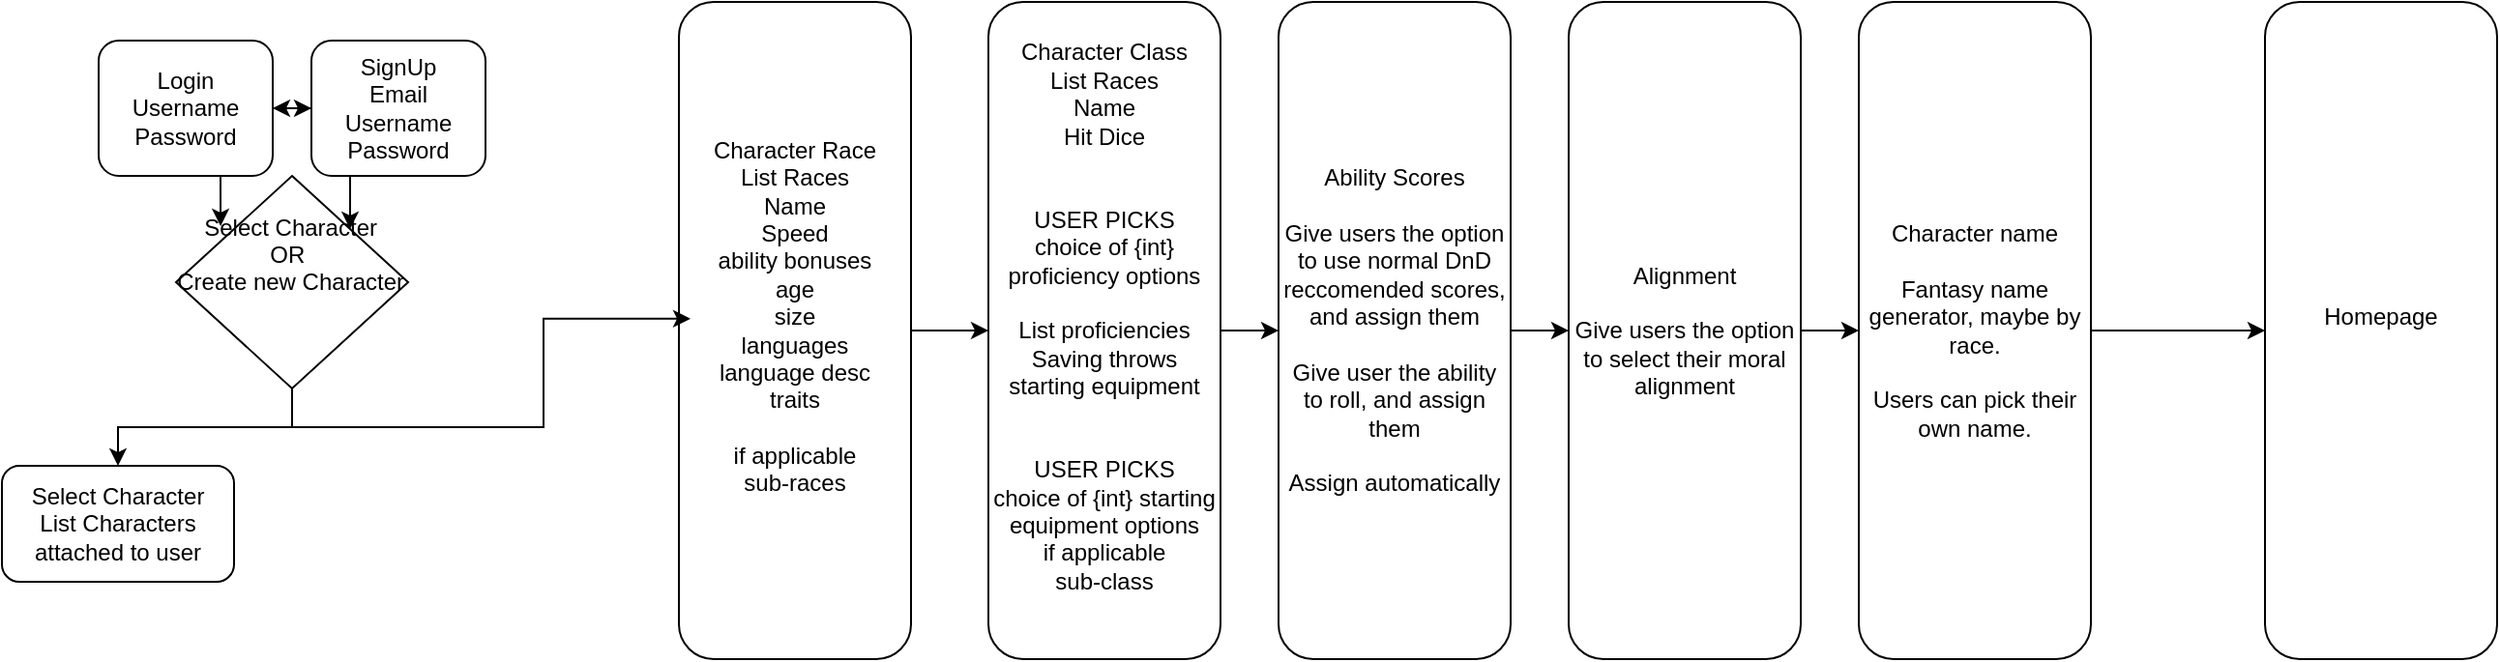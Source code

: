 <mxfile version="22.0.4" type="github">
  <diagram name="Page-1" id="2YBvvXClWsGukQMizWep">
    <mxGraphModel dx="2359" dy="751" grid="1" gridSize="10" guides="1" tooltips="1" connect="1" arrows="1" fold="1" page="1" pageScale="1" pageWidth="850" pageHeight="1100" math="0" shadow="0">
      <root>
        <mxCell id="0" />
        <mxCell id="1" parent="0" />
        <mxCell id="02a1hrufcKxzjUFTl4vt-19" style="edgeStyle=orthogonalEdgeStyle;rounded=0;orthogonalLoop=1;jettySize=auto;html=1;exitX=1;exitY=0.5;exitDx=0;exitDy=0;entryX=0;entryY=0.5;entryDx=0;entryDy=0;" parent="1" source="02a1hrufcKxzjUFTl4vt-3" target="02a1hrufcKxzjUFTl4vt-4" edge="1">
          <mxGeometry relative="1" as="geometry" />
        </mxCell>
        <mxCell id="02a1hrufcKxzjUFTl4vt-3" value="&lt;div&gt;Login&lt;/div&gt;&lt;div&gt;Username&lt;/div&gt;&lt;div&gt;Password&lt;br&gt;&lt;/div&gt;" style="rounded=1;whiteSpace=wrap;html=1;" parent="1" vertex="1">
          <mxGeometry x="-720" y="40" width="90" height="70" as="geometry" />
        </mxCell>
        <mxCell id="02a1hrufcKxzjUFTl4vt-20" style="edgeStyle=orthogonalEdgeStyle;rounded=0;orthogonalLoop=1;jettySize=auto;html=1;exitX=0;exitY=0.5;exitDx=0;exitDy=0;" parent="1" source="02a1hrufcKxzjUFTl4vt-4" edge="1">
          <mxGeometry relative="1" as="geometry">
            <mxPoint x="-630" y="75" as="targetPoint" />
          </mxGeometry>
        </mxCell>
        <mxCell id="02a1hrufcKxzjUFTl4vt-24" style="edgeStyle=orthogonalEdgeStyle;rounded=0;orthogonalLoop=1;jettySize=auto;html=1;exitX=0.5;exitY=1;exitDx=0;exitDy=0;entryX=1;entryY=0;entryDx=0;entryDy=0;" parent="1" source="02a1hrufcKxzjUFTl4vt-4" target="02a1hrufcKxzjUFTl4vt-9" edge="1">
          <mxGeometry relative="1" as="geometry" />
        </mxCell>
        <mxCell id="02a1hrufcKxzjUFTl4vt-4" value="&lt;div&gt;SignUp&lt;/div&gt;&lt;div&gt;Email&lt;br&gt;&lt;/div&gt;&lt;div&gt;Username&lt;/div&gt;&lt;div&gt;Password&lt;br&gt;&lt;/div&gt;" style="rounded=1;whiteSpace=wrap;html=1;" parent="1" vertex="1">
          <mxGeometry x="-610" y="40" width="90" height="70" as="geometry" />
        </mxCell>
        <mxCell id="02a1hrufcKxzjUFTl4vt-17" style="edgeStyle=orthogonalEdgeStyle;rounded=0;orthogonalLoop=1;jettySize=auto;html=1;exitX=0.5;exitY=1;exitDx=0;exitDy=0;" parent="1" source="02a1hrufcKxzjUFTl4vt-9" target="02a1hrufcKxzjUFTl4vt-12" edge="1">
          <mxGeometry relative="1" as="geometry" />
        </mxCell>
        <mxCell id="02a1hrufcKxzjUFTl4vt-9" value="&lt;div align=&quot;center&quot;&gt;Select Character&lt;/div&gt;&lt;div align=&quot;center&quot;&gt;OR&amp;nbsp; &lt;br&gt;&lt;/div&gt;&lt;div align=&quot;center&quot;&gt;Create new Character&lt;/div&gt;&lt;div&gt;&lt;div align=&quot;center&quot;&gt;&lt;br&gt;&lt;/div&gt;&lt;br&gt;&lt;/div&gt;" style="rhombus;whiteSpace=wrap;html=1;align=right;" parent="1" vertex="1">
          <mxGeometry x="-680" y="110" width="120" height="110" as="geometry" />
        </mxCell>
        <mxCell id="02a1hrufcKxzjUFTl4vt-16" style="edgeStyle=orthogonalEdgeStyle;rounded=0;orthogonalLoop=1;jettySize=auto;html=1;" parent="1" source="02a1hrufcKxzjUFTl4vt-11" target="02a1hrufcKxzjUFTl4vt-15" edge="1">
          <mxGeometry relative="1" as="geometry" />
        </mxCell>
        <mxCell id="02a1hrufcKxzjUFTl4vt-11" value="&lt;div&gt;Character Race&lt;/div&gt;&lt;div&gt;List Races&lt;/div&gt;&lt;div&gt;Name&lt;/div&gt;&lt;div&gt;Speed&lt;/div&gt;&lt;div&gt;ability bonuses&lt;/div&gt;&lt;div&gt;age&lt;/div&gt;&lt;div&gt;size&lt;/div&gt;&lt;div&gt;languages&lt;/div&gt;&lt;div&gt;language desc&lt;/div&gt;&lt;div&gt;traits&lt;/div&gt;&lt;div&gt;&lt;br&gt;&lt;/div&gt;&lt;div&gt;if applicable&lt;/div&gt;&lt;div&gt;sub-races&lt;br&gt;&lt;/div&gt;&lt;div&gt;&lt;br&gt;&lt;/div&gt;" style="rounded=1;whiteSpace=wrap;html=1;" parent="1" vertex="1">
          <mxGeometry x="-420" y="20" width="120" height="340" as="geometry" />
        </mxCell>
        <mxCell id="02a1hrufcKxzjUFTl4vt-13" value="" style="endArrow=none;dashed=1;html=1;rounded=0;" parent="1" target="02a1hrufcKxzjUFTl4vt-12" edge="1">
          <mxGeometry width="50" height="50" relative="1" as="geometry">
            <mxPoint x="-720" y="280" as="sourcePoint" />
            <mxPoint x="-490" y="261" as="targetPoint" />
            <Array as="points" />
          </mxGeometry>
        </mxCell>
        <mxCell id="02a1hrufcKxzjUFTl4vt-12" value="&lt;div&gt;Select Character&lt;/div&gt;&lt;div&gt;List Characters attached to user&lt;br&gt;&lt;/div&gt;" style="rounded=1;whiteSpace=wrap;html=1;" parent="1" vertex="1">
          <mxGeometry x="-770" y="260" width="120" height="60" as="geometry" />
        </mxCell>
        <mxCell id="02a1hrufcKxzjUFTl4vt-26" style="edgeStyle=orthogonalEdgeStyle;rounded=0;orthogonalLoop=1;jettySize=auto;html=1;exitX=1;exitY=0.5;exitDx=0;exitDy=0;entryX=0;entryY=0.5;entryDx=0;entryDy=0;" parent="1" source="02a1hrufcKxzjUFTl4vt-15" target="02a1hrufcKxzjUFTl4vt-25" edge="1">
          <mxGeometry relative="1" as="geometry" />
        </mxCell>
        <mxCell id="02a1hrufcKxzjUFTl4vt-15" value="&lt;div&gt;Character Class&lt;/div&gt;&lt;div&gt;List Races&lt;/div&gt;&lt;div&gt;Name&lt;/div&gt;&lt;div&gt;Hit Dice&lt;br&gt;&lt;/div&gt;&lt;div&gt;&lt;br&gt;&lt;/div&gt;&lt;div&gt;&lt;br&gt;&lt;/div&gt;&lt;div&gt;USER PICKS&lt;/div&gt;&lt;div&gt;choice of {int} proficiency options&lt;br&gt;&lt;/div&gt;&lt;div&gt;&lt;br&gt;&lt;/div&gt;&lt;div&gt;List proficiencies&lt;br&gt;&lt;/div&gt;&lt;div&gt;Saving throws&lt;br&gt;&lt;/div&gt;&lt;div&gt;starting equipment&lt;br&gt;&lt;/div&gt;&lt;div&gt;&lt;br&gt;&lt;/div&gt;&lt;div&gt;&lt;br&gt;&lt;/div&gt;&lt;div&gt;USER PICKS&lt;br&gt;&lt;/div&gt;&lt;div&gt;choice of {int} starting equipment options&lt;br&gt;&lt;/div&gt;&lt;div&gt;if applicable&lt;/div&gt;&lt;div&gt;sub-class&lt;br&gt;&lt;/div&gt;&lt;div&gt;&lt;br&gt;&lt;/div&gt;" style="rounded=1;whiteSpace=wrap;html=1;" parent="1" vertex="1">
          <mxGeometry x="-260" y="20" width="120" height="340" as="geometry" />
        </mxCell>
        <mxCell id="02a1hrufcKxzjUFTl4vt-18" style="edgeStyle=orthogonalEdgeStyle;rounded=0;orthogonalLoop=1;jettySize=auto;html=1;exitX=0.5;exitY=1;exitDx=0;exitDy=0;entryX=0.05;entryY=0.482;entryDx=0;entryDy=0;entryPerimeter=0;" parent="1" source="02a1hrufcKxzjUFTl4vt-9" target="02a1hrufcKxzjUFTl4vt-11" edge="1">
          <mxGeometry relative="1" as="geometry" />
        </mxCell>
        <mxCell id="02a1hrufcKxzjUFTl4vt-23" style="edgeStyle=orthogonalEdgeStyle;rounded=0;orthogonalLoop=1;jettySize=auto;html=1;exitX=0.5;exitY=1;exitDx=0;exitDy=0;entryX=0.192;entryY=0.236;entryDx=0;entryDy=0;entryPerimeter=0;" parent="1" source="02a1hrufcKxzjUFTl4vt-3" target="02a1hrufcKxzjUFTl4vt-9" edge="1">
          <mxGeometry relative="1" as="geometry" />
        </mxCell>
        <mxCell id="02a1hrufcKxzjUFTl4vt-30" style="edgeStyle=orthogonalEdgeStyle;rounded=0;orthogonalLoop=1;jettySize=auto;html=1;exitX=1;exitY=0.5;exitDx=0;exitDy=0;entryX=0;entryY=0.5;entryDx=0;entryDy=0;" parent="1" source="02a1hrufcKxzjUFTl4vt-25" target="02a1hrufcKxzjUFTl4vt-29" edge="1">
          <mxGeometry relative="1" as="geometry" />
        </mxCell>
        <mxCell id="02a1hrufcKxzjUFTl4vt-25" value="&lt;div&gt;Ability Scores&lt;br&gt;&lt;/div&gt;&lt;div&gt;&lt;br&gt;&lt;/div&gt;&lt;div&gt;Give users the option to use normal DnD reccomended scores, and assign them&lt;/div&gt;&lt;div&gt;&lt;br&gt;&lt;/div&gt;&lt;div&gt;Give user the ability to roll, and assign them&lt;/div&gt;&lt;div&gt;&lt;br&gt;&lt;/div&gt;&lt;div&gt;Assign automatically&lt;br&gt;&lt;/div&gt;" style="rounded=1;whiteSpace=wrap;html=1;" parent="1" vertex="1">
          <mxGeometry x="-110" y="20" width="120" height="340" as="geometry" />
        </mxCell>
        <mxCell id="Y-s6kddwc_BUuv9eixKW-2" style="edgeStyle=orthogonalEdgeStyle;rounded=0;orthogonalLoop=1;jettySize=auto;html=1;exitX=1;exitY=0.5;exitDx=0;exitDy=0;entryX=0;entryY=0.5;entryDx=0;entryDy=0;" edge="1" parent="1" source="02a1hrufcKxzjUFTl4vt-27" target="Y-s6kddwc_BUuv9eixKW-1">
          <mxGeometry relative="1" as="geometry" />
        </mxCell>
        <mxCell id="02a1hrufcKxzjUFTl4vt-27" value="&lt;div&gt;Character name&lt;br&gt;&lt;/div&gt;&lt;div&gt;&lt;br&gt;&lt;/div&gt;&lt;div&gt;Fantasy name generator, maybe by race.&lt;/div&gt;&lt;div&gt;&lt;br&gt;&lt;/div&gt;&lt;div&gt;Users can pick their own name. &lt;br&gt;&lt;/div&gt;" style="rounded=1;whiteSpace=wrap;html=1;" parent="1" vertex="1">
          <mxGeometry x="190" y="20" width="120" height="340" as="geometry" />
        </mxCell>
        <mxCell id="02a1hrufcKxzjUFTl4vt-31" style="edgeStyle=orthogonalEdgeStyle;rounded=0;orthogonalLoop=1;jettySize=auto;html=1;exitX=1;exitY=0.5;exitDx=0;exitDy=0;entryX=0;entryY=0.5;entryDx=0;entryDy=0;" parent="1" source="02a1hrufcKxzjUFTl4vt-29" target="02a1hrufcKxzjUFTl4vt-27" edge="1">
          <mxGeometry relative="1" as="geometry" />
        </mxCell>
        <mxCell id="02a1hrufcKxzjUFTl4vt-29" value="&lt;div&gt;Alignment&lt;br&gt;&lt;/div&gt;&lt;div&gt;&lt;br&gt;&lt;/div&gt;&lt;div&gt;Give users the option to select their moral alignment&lt;br&gt;&lt;/div&gt;" style="rounded=1;whiteSpace=wrap;html=1;" parent="1" vertex="1">
          <mxGeometry x="40" y="20" width="120" height="340" as="geometry" />
        </mxCell>
        <mxCell id="Y-s6kddwc_BUuv9eixKW-1" value="&lt;div&gt;Homepage&lt;/div&gt;&lt;div&gt;&lt;br&gt;&lt;/div&gt;" style="rounded=1;whiteSpace=wrap;html=1;" vertex="1" parent="1">
          <mxGeometry x="400" y="20" width="120" height="340" as="geometry" />
        </mxCell>
      </root>
    </mxGraphModel>
  </diagram>
</mxfile>
